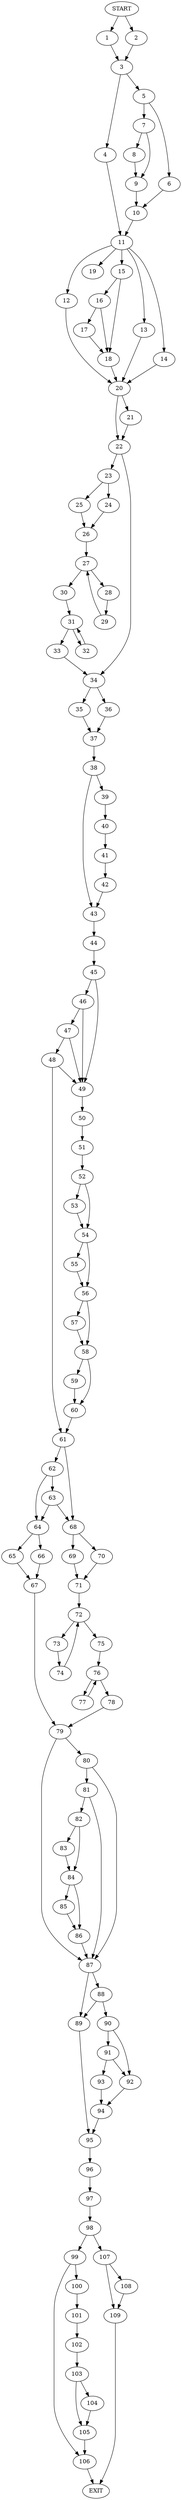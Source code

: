 digraph { 
0 [label="START"];
1;
2;
3;
4;
5;
6;
7;
8;
9;
10;
11;
12;
13;
14;
15;
16;
17;
18;
19;
20;
21;
22;
23;
24;
25;
26;
27;
28;
29;
30;
31;
32;
33;
34;
35;
36;
37;
38;
39;
40;
41;
42;
43;
44;
45;
46;
47;
48;
49;
50;
51;
52;
53;
54;
55;
56;
57;
58;
59;
60;
61;
62;
63;
64;
65;
66;
67;
68;
69;
70;
71;
72;
73;
74;
75;
76;
77;
78;
79;
80;
81;
82;
83;
84;
85;
86;
87;
88;
89;
90;
91;
92;
93;
94;
95;
96;
97;
98;
99;
100;
101;
102;
103;
104;
105;
106;
107;
108;
109;
110[label="EXIT"];
0 -> 1;
0 -> 2;
1 -> 3;
2 -> 3;
3 -> 5;
3 -> 4;
4 -> 11;
5 -> 6;
5 -> 7;
6 -> 10;
7 -> 8;
7 -> 9;
8 -> 9;
9 -> 10;
10 -> 11;
11 -> 19;
11 -> 12;
11:s2 -> 13;
11:s3 -> 14;
11:s4 -> 15;
12 -> 20;
13 -> 20;
14 -> 20;
15 -> 16;
15 -> 18;
16 -> 17;
16 -> 18;
17 -> 18;
18 -> 20;
20 -> 21;
20 -> 22;
21 -> 22;
22 -> 23;
22 -> 34;
23 -> 25;
23 -> 24;
24 -> 26;
25 -> 26;
26 -> 27;
27 -> 28;
27 -> 30;
28 -> 29;
29 -> 27;
30 -> 31;
31 -> 32;
31 -> 33;
32 -> 31;
33 -> 34;
34 -> 36;
34 -> 35;
35 -> 37;
36 -> 37;
37 -> 38;
38 -> 39;
38 -> 43;
39 -> 40;
40 -> 41;
41 -> 42;
42 -> 43;
43 -> 44;
44 -> 45;
45 -> 49;
45 -> 46;
46 -> 49;
46 -> 47;
47 -> 49;
47 -> 48;
48 -> 49;
48 -> 61;
49 -> 50;
50 -> 51;
51 -> 52;
52 -> 53;
52 -> 54;
53 -> 54;
54 -> 55;
54 -> 56;
55 -> 56;
56 -> 57;
56 -> 58;
57 -> 58;
58 -> 59;
58 -> 60;
59 -> 60;
60 -> 61;
61 -> 62;
61 -> 68;
62 -> 64;
62 -> 63;
63 -> 64;
63 -> 68;
64 -> 65;
64 -> 66;
65 -> 67;
66 -> 67;
67 -> 79;
68 -> 70;
68 -> 69;
69 -> 71;
70 -> 71;
71 -> 72;
72 -> 73;
72 -> 75;
73 -> 74;
74 -> 72;
75 -> 76;
76 -> 77;
76 -> 78;
77 -> 76;
78 -> 79;
79 -> 80;
79 -> 87;
80 -> 81;
80 -> 87;
81 -> 82;
81 -> 87;
82 -> 83;
82 -> 84;
83 -> 84;
84 -> 85;
84 -> 86;
85 -> 86;
86 -> 87;
87 -> 89;
87 -> 88;
88 -> 90;
88 -> 89;
89 -> 95;
90 -> 91;
90 -> 92;
91 -> 93;
91 -> 92;
92 -> 94;
93 -> 94;
94 -> 95;
95 -> 96;
96 -> 97;
97 -> 98;
98 -> 99;
98 -> 107;
99 -> 100;
99 -> 106;
100 -> 101;
101 -> 102;
102 -> 103;
103 -> 104;
103 -> 105;
104 -> 105;
105 -> 106;
106 -> 110;
107 -> 108;
107 -> 109;
108 -> 109;
109 -> 110;
}